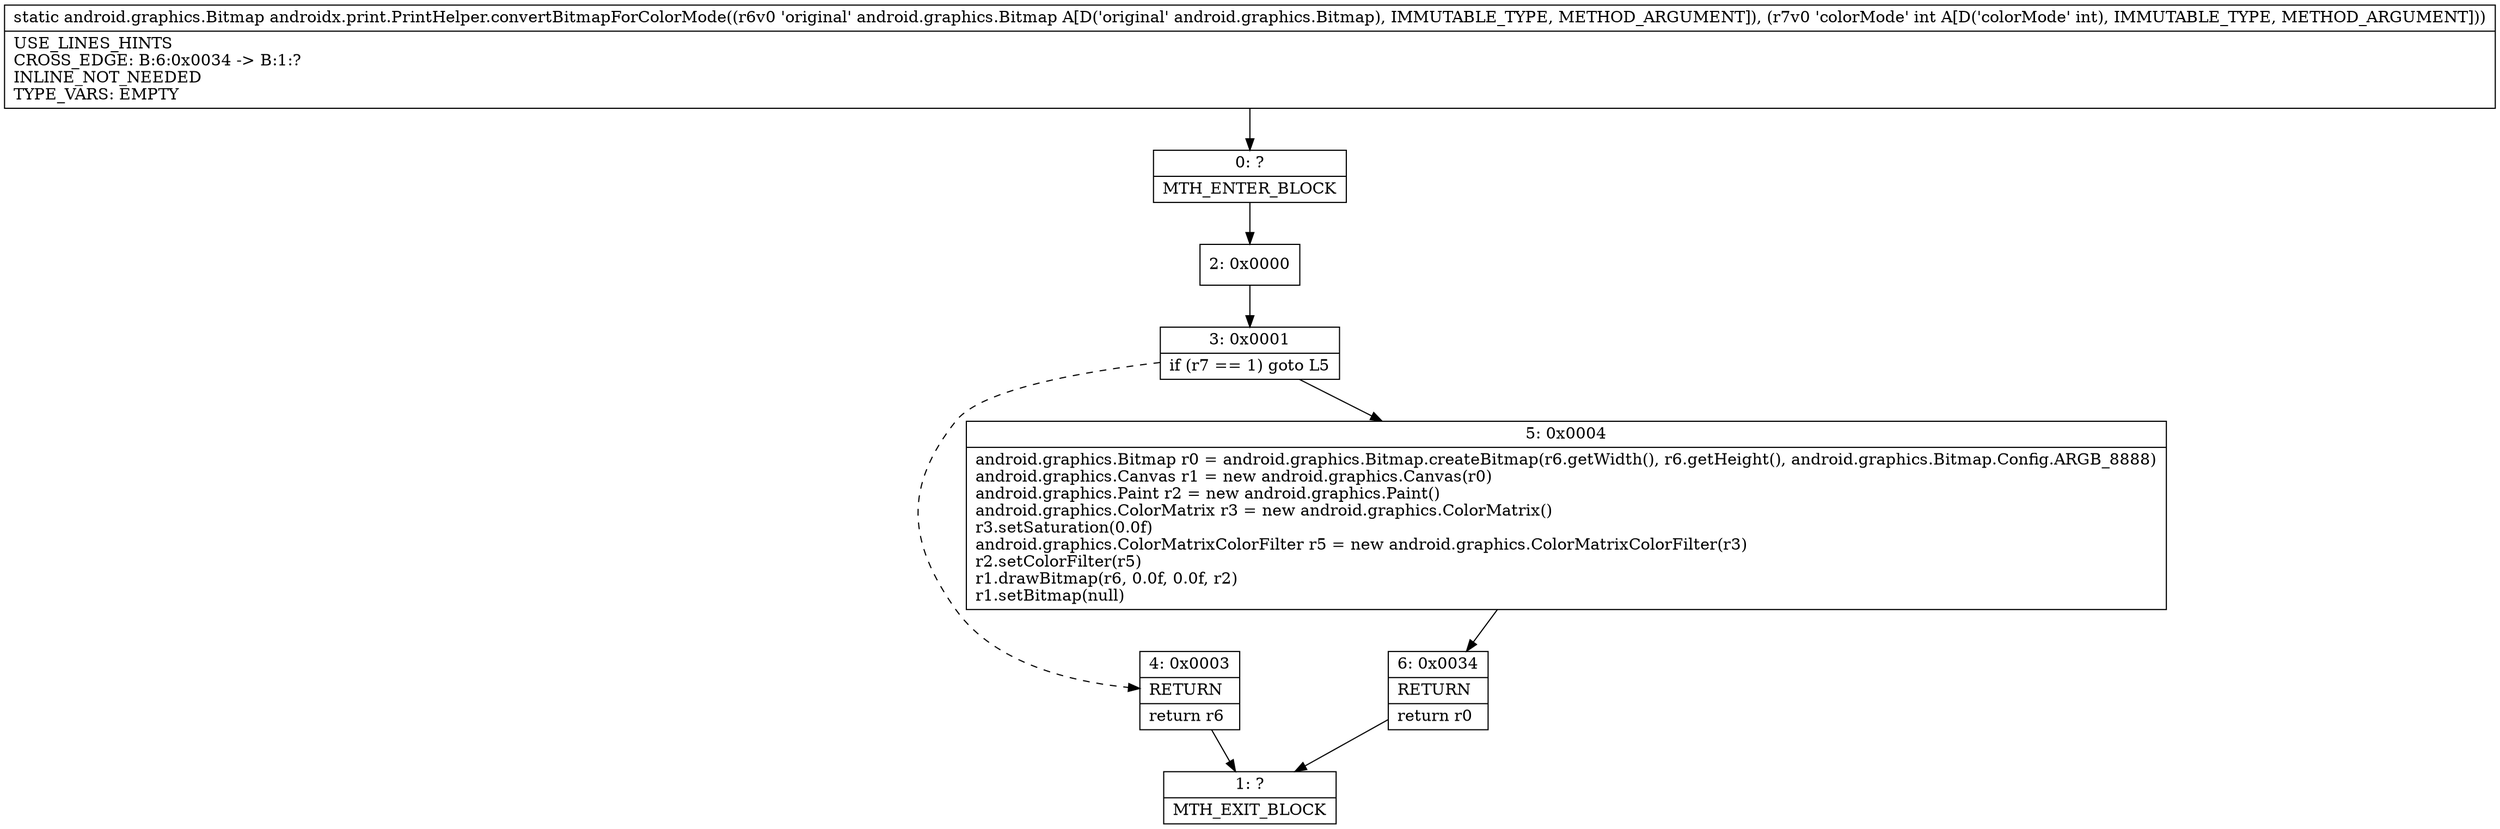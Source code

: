 digraph "CFG forandroidx.print.PrintHelper.convertBitmapForColorMode(Landroid\/graphics\/Bitmap;I)Landroid\/graphics\/Bitmap;" {
Node_0 [shape=record,label="{0\:\ ?|MTH_ENTER_BLOCK\l}"];
Node_2 [shape=record,label="{2\:\ 0x0000}"];
Node_3 [shape=record,label="{3\:\ 0x0001|if (r7 == 1) goto L5\l}"];
Node_4 [shape=record,label="{4\:\ 0x0003|RETURN\l|return r6\l}"];
Node_1 [shape=record,label="{1\:\ ?|MTH_EXIT_BLOCK\l}"];
Node_5 [shape=record,label="{5\:\ 0x0004|android.graphics.Bitmap r0 = android.graphics.Bitmap.createBitmap(r6.getWidth(), r6.getHeight(), android.graphics.Bitmap.Config.ARGB_8888)\landroid.graphics.Canvas r1 = new android.graphics.Canvas(r0)\landroid.graphics.Paint r2 = new android.graphics.Paint()\landroid.graphics.ColorMatrix r3 = new android.graphics.ColorMatrix()\lr3.setSaturation(0.0f)\landroid.graphics.ColorMatrixColorFilter r5 = new android.graphics.ColorMatrixColorFilter(r3)\lr2.setColorFilter(r5)\lr1.drawBitmap(r6, 0.0f, 0.0f, r2)\lr1.setBitmap(null)\l}"];
Node_6 [shape=record,label="{6\:\ 0x0034|RETURN\l|return r0\l}"];
MethodNode[shape=record,label="{static android.graphics.Bitmap androidx.print.PrintHelper.convertBitmapForColorMode((r6v0 'original' android.graphics.Bitmap A[D('original' android.graphics.Bitmap), IMMUTABLE_TYPE, METHOD_ARGUMENT]), (r7v0 'colorMode' int A[D('colorMode' int), IMMUTABLE_TYPE, METHOD_ARGUMENT]))  | USE_LINES_HINTS\lCROSS_EDGE: B:6:0x0034 \-\> B:1:?\lINLINE_NOT_NEEDED\lTYPE_VARS: EMPTY\l}"];
MethodNode -> Node_0;Node_0 -> Node_2;
Node_2 -> Node_3;
Node_3 -> Node_4[style=dashed];
Node_3 -> Node_5;
Node_4 -> Node_1;
Node_5 -> Node_6;
Node_6 -> Node_1;
}

